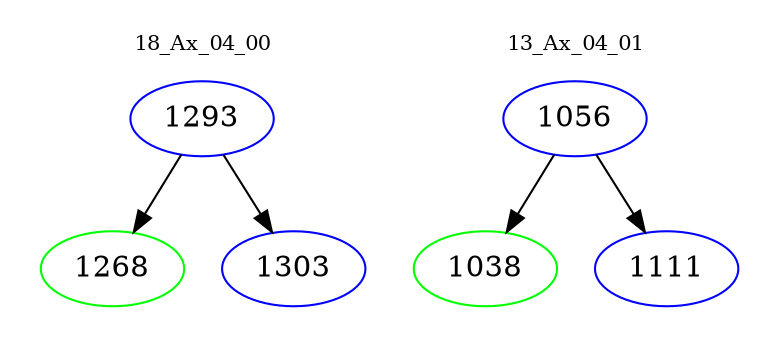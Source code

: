digraph{
subgraph cluster_0 {
color = white
label = "18_Ax_04_00";
fontsize=10;
T0_1293 [label="1293", color="blue"]
T0_1293 -> T0_1268 [color="black"]
T0_1268 [label="1268", color="green"]
T0_1293 -> T0_1303 [color="black"]
T0_1303 [label="1303", color="blue"]
}
subgraph cluster_1 {
color = white
label = "13_Ax_04_01";
fontsize=10;
T1_1056 [label="1056", color="blue"]
T1_1056 -> T1_1038 [color="black"]
T1_1038 [label="1038", color="green"]
T1_1056 -> T1_1111 [color="black"]
T1_1111 [label="1111", color="blue"]
}
}
